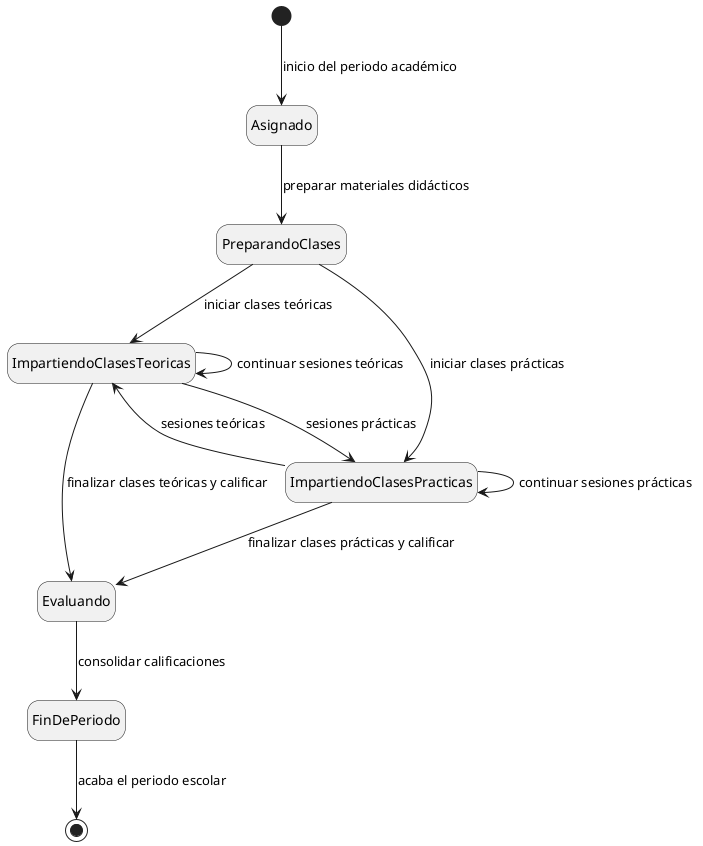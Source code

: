 @startuml
hide empty description

[*] --> Asignado : inicio del periodo académico

Asignado --> PreparandoClases : preparar materiales didácticos
PreparandoClases --> ImpartiendoClasesTeoricas : iniciar clases teóricas
PreparandoClases --> ImpartiendoClasesPracticas : iniciar clases prácticas

ImpartiendoClasesTeoricas --> ImpartiendoClasesTeoricas : continuar sesiones teóricas
ImpartiendoClasesTeoricas --> Evaluando : finalizar clases teóricas y calificar
ImpartiendoClasesPracticas --> ImpartiendoClasesTeoricas : sesiones teóricas
ImpartiendoClasesTeoricas --> ImpartiendoClasesPracticas : sesiones prácticas
ImpartiendoClasesPracticas --> ImpartiendoClasesPracticas : continuar sesiones prácticas
ImpartiendoClasesPracticas --> Evaluando : finalizar clases prácticas y calificar

Evaluando --> FinDePeriodo : consolidar calificaciones
FinDePeriodo --> [*] : acaba el periodo escolar

@enduml
